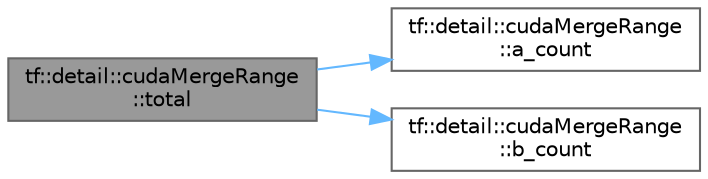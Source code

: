 digraph "tf::detail::cudaMergeRange::total"
{
 // LATEX_PDF_SIZE
  bgcolor="transparent";
  edge [fontname=Helvetica,fontsize=10,labelfontname=Helvetica,labelfontsize=10];
  node [fontname=Helvetica,fontsize=10,shape=box,height=0.2,width=0.4];
  rankdir="LR";
  Node1 [id="Node000001",label="tf::detail::cudaMergeRange\l::total",height=0.2,width=0.4,color="gray40", fillcolor="grey60", style="filled", fontcolor="black",tooltip=" "];
  Node1 -> Node2 [id="edge1_Node000001_Node000002",color="steelblue1",style="solid",tooltip=" "];
  Node2 [id="Node000002",label="tf::detail::cudaMergeRange\l::a_count",height=0.2,width=0.4,color="grey40", fillcolor="white", style="filled",URL="$structtf_1_1detail_1_1cuda_merge_range.html#a52c11fca5a95552bb4cad3d1a4699182",tooltip=" "];
  Node1 -> Node3 [id="edge2_Node000001_Node000003",color="steelblue1",style="solid",tooltip=" "];
  Node3 [id="Node000003",label="tf::detail::cudaMergeRange\l::b_count",height=0.2,width=0.4,color="grey40", fillcolor="white", style="filled",URL="$structtf_1_1detail_1_1cuda_merge_range.html#a3bb9b4b36698fd65e61835db26365f2b",tooltip=" "];
}
